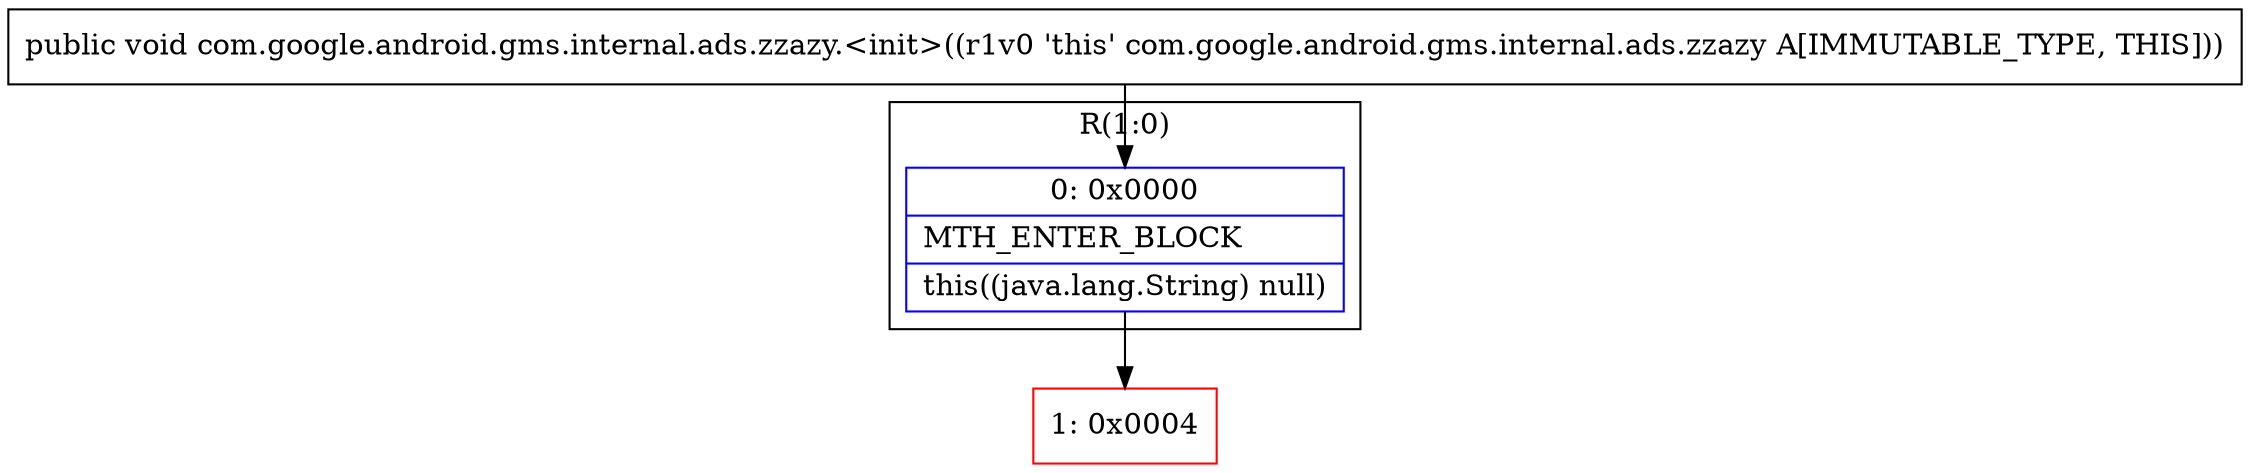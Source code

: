 digraph "CFG forcom.google.android.gms.internal.ads.zzazy.\<init\>()V" {
subgraph cluster_Region_499282720 {
label = "R(1:0)";
node [shape=record,color=blue];
Node_0 [shape=record,label="{0\:\ 0x0000|MTH_ENTER_BLOCK\l|this((java.lang.String) null)\l}"];
}
Node_1 [shape=record,color=red,label="{1\:\ 0x0004}"];
MethodNode[shape=record,label="{public void com.google.android.gms.internal.ads.zzazy.\<init\>((r1v0 'this' com.google.android.gms.internal.ads.zzazy A[IMMUTABLE_TYPE, THIS])) }"];
MethodNode -> Node_0;
Node_0 -> Node_1;
}


